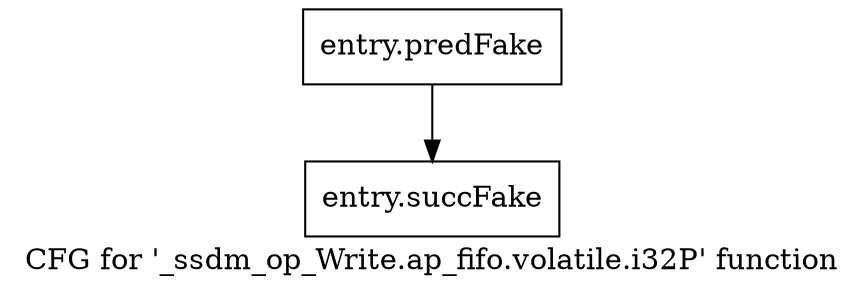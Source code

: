 digraph "CFG for '_ssdm_op_Write.ap_fifo.volatile.i32P' function" {
	label="CFG for '_ssdm_op_Write.ap_fifo.volatile.i32P' function";

	Node0x46b5200 [shape=record,filename="",linenumber="",label="{entry.predFake}"];
	Node0x46b5200 -> Node0x464ee80[ callList="" memoryops="" filename=""];
	Node0x464ee80 [shape=record,filename="",linenumber="",label="{entry.succFake}"];
}
